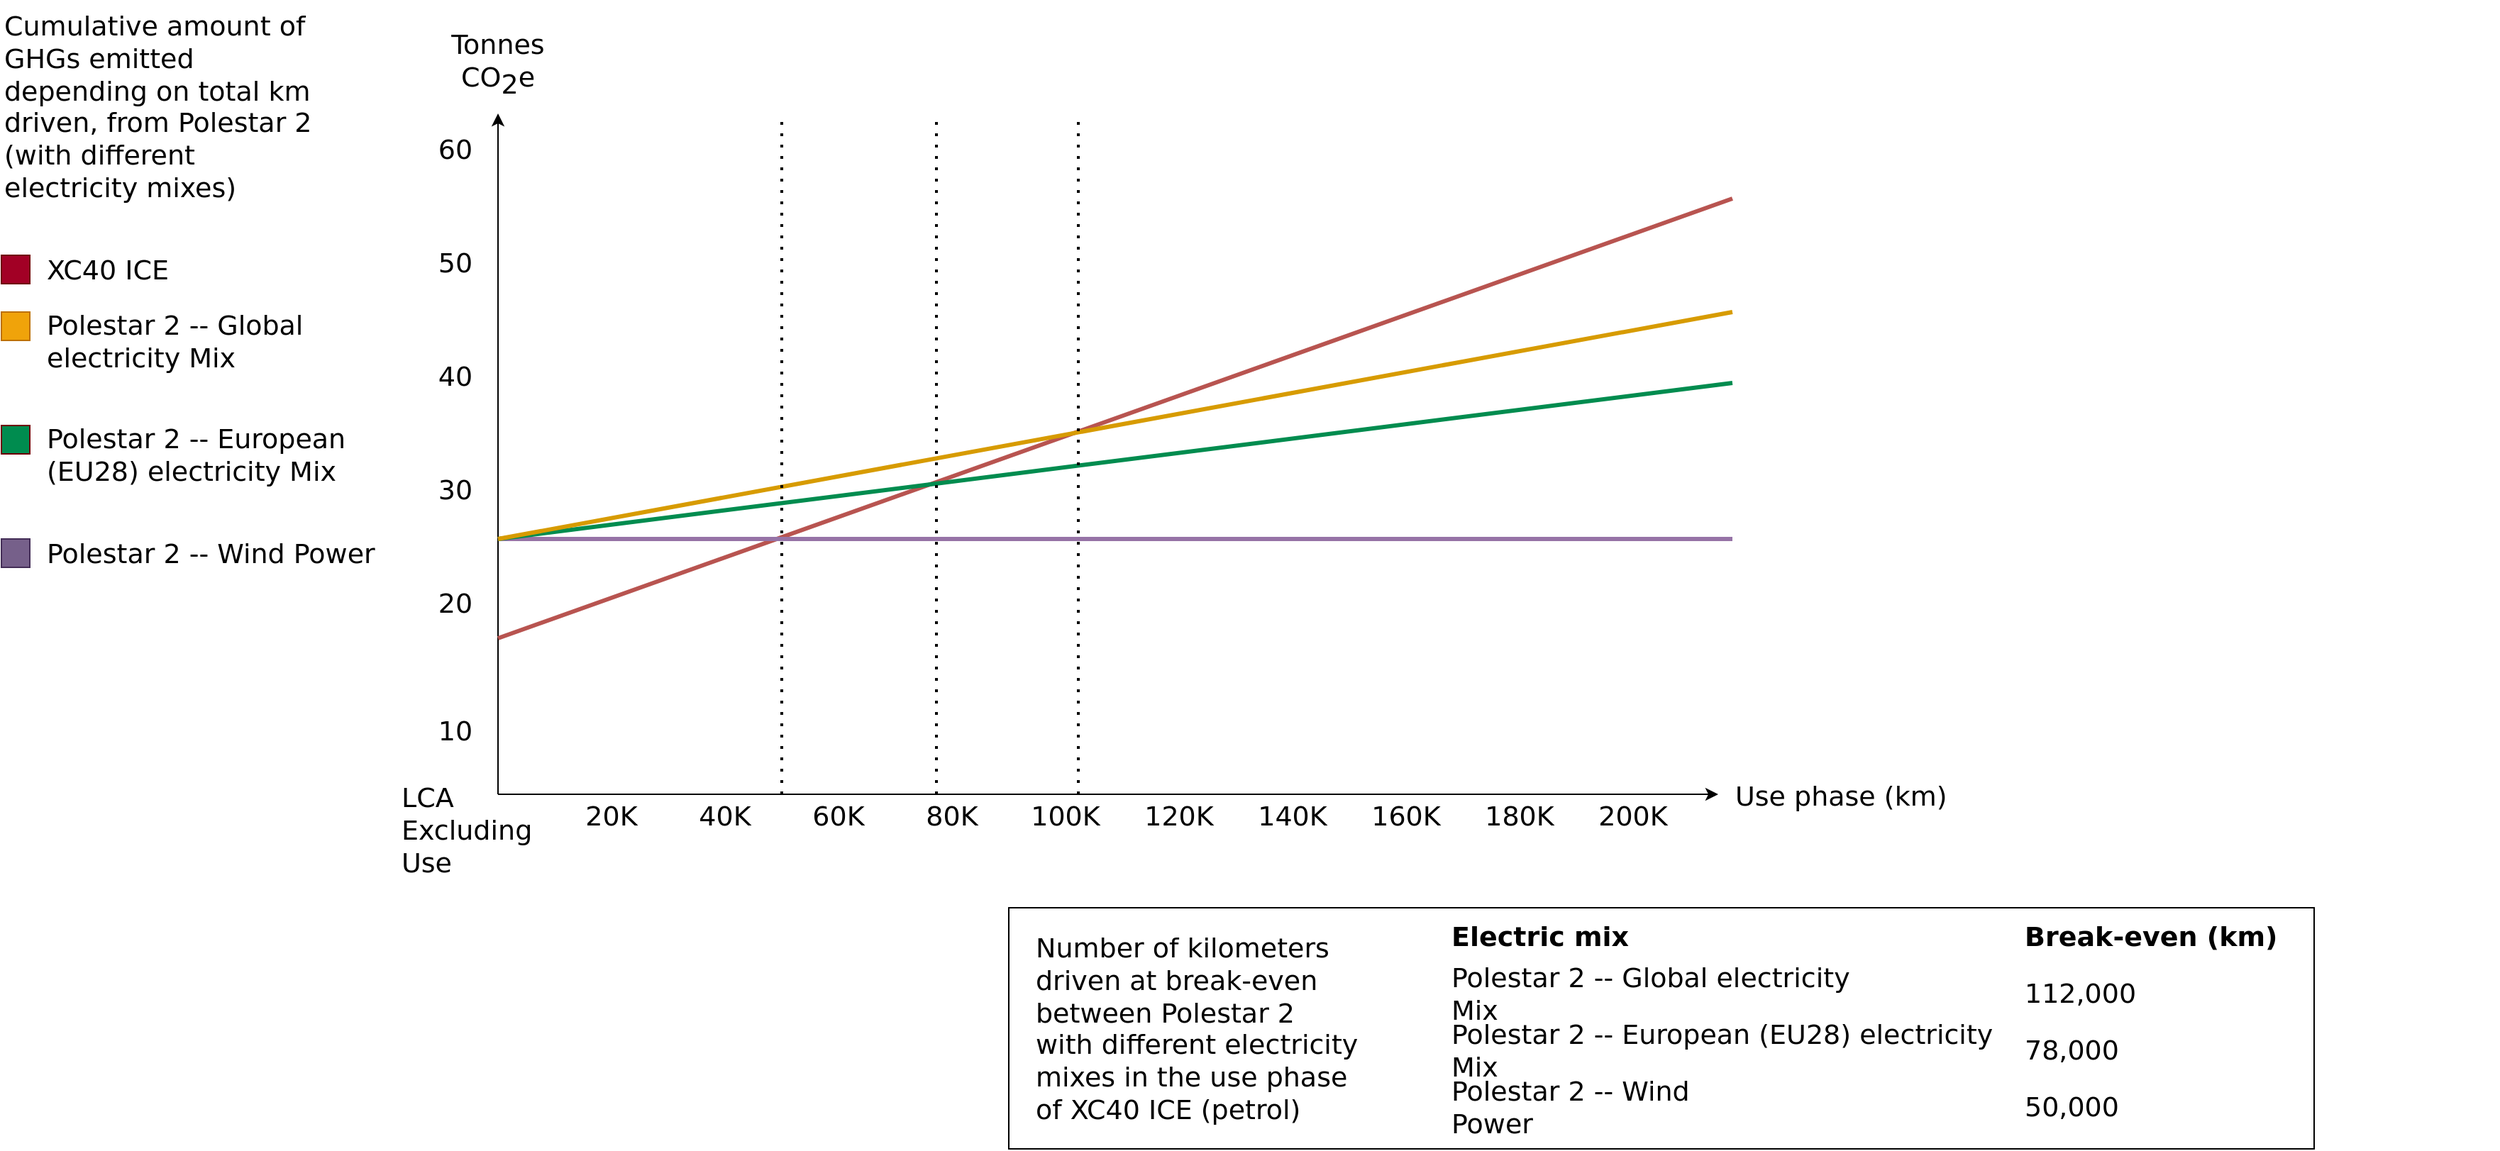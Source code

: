 <mxfile version="16.5.1" type="device"><diagram id="SXAIX8ZysimCTJPsSJ__" name="Page-1"><mxGraphModel dx="2563" dy="1644" grid="1" gridSize="10" guides="1" tooltips="1" connect="1" arrows="1" fold="1" page="1" pageScale="1" pageWidth="1169" pageHeight="827" math="0" shadow="0"><root><mxCell id="0"/><mxCell id="1" parent="0"/><mxCell id="tp0xQxlh4qkX9Lv0XAi3-1" value="" style="endArrow=classic;html=1;rounded=0;fontFamily=Dejavu Sans;" parent="1" edge="1"><mxGeometry width="50" height="50" relative="1" as="geometry"><mxPoint x="320" y="520" as="sourcePoint"/><mxPoint x="320" y="40" as="targetPoint"/></mxGeometry></mxCell><mxCell id="tp0xQxlh4qkX9Lv0XAi3-2" value="" style="endArrow=classic;html=1;rounded=0;" parent="1" edge="1"><mxGeometry width="50" height="50" relative="1" as="geometry"><mxPoint x="320" y="520" as="sourcePoint"/><mxPoint x="1180" y="520" as="targetPoint"/></mxGeometry></mxCell><mxCell id="tp0xQxlh4qkX9Lv0XAi3-4" value="Tonnes&lt;br style=&quot;font-size: 19px;&quot;&gt;CO&lt;sub style=&quot;font-size: 19px;&quot;&gt;2&lt;/sub&gt;e" style="text;html=1;strokeColor=none;fillColor=none;align=center;verticalAlign=middle;whiteSpace=wrap;rounded=0;fontSize=19;fontFamily=Dejavu Sans;" parent="1" vertex="1"><mxGeometry x="290" y="-10" width="60" height="30" as="geometry"/></mxCell><mxCell id="tp0xQxlh4qkX9Lv0XAi3-5" value="10" style="text;html=1;strokeColor=none;fillColor=none;align=center;verticalAlign=middle;whiteSpace=wrap;rounded=0;fontSize=19;fontFamily=Dejavu Sans;" parent="1" vertex="1"><mxGeometry x="260" y="460" width="60" height="30" as="geometry"/></mxCell><mxCell id="tp0xQxlh4qkX9Lv0XAi3-6" value="60" style="text;html=1;strokeColor=none;fillColor=none;align=center;verticalAlign=middle;whiteSpace=wrap;rounded=0;fontSize=19;fontFamily=Dejavu Sans;" parent="1" vertex="1"><mxGeometry x="260" y="50" width="60" height="30" as="geometry"/></mxCell><mxCell id="tp0xQxlh4qkX9Lv0XAi3-7" value="50" style="text;html=1;strokeColor=none;fillColor=none;align=center;verticalAlign=middle;whiteSpace=wrap;rounded=0;fontSize=19;fontFamily=Dejavu Sans;" parent="1" vertex="1"><mxGeometry x="260" y="130" width="60" height="30" as="geometry"/></mxCell><mxCell id="tp0xQxlh4qkX9Lv0XAi3-8" value="40" style="text;html=1;strokeColor=none;fillColor=none;align=center;verticalAlign=middle;whiteSpace=wrap;rounded=0;fontSize=19;fontFamily=Dejavu Sans;" parent="1" vertex="1"><mxGeometry x="260" y="210" width="60" height="30" as="geometry"/></mxCell><mxCell id="tp0xQxlh4qkX9Lv0XAi3-9" value="30" style="text;html=1;strokeColor=none;fillColor=none;align=center;verticalAlign=middle;whiteSpace=wrap;rounded=0;fontSize=19;fontFamily=Dejavu Sans;" parent="1" vertex="1"><mxGeometry x="260" y="290" width="60" height="30" as="geometry"/></mxCell><mxCell id="tp0xQxlh4qkX9Lv0XAi3-10" value="20" style="text;html=1;strokeColor=none;fillColor=none;align=center;verticalAlign=middle;whiteSpace=wrap;rounded=0;fontSize=19;fontFamily=Dejavu Sans;" parent="1" vertex="1"><mxGeometry x="260" y="370" width="60" height="30" as="geometry"/></mxCell><mxCell id="tp0xQxlh4qkX9Lv0XAi3-11" value="20K" style="text;html=1;strokeColor=none;fillColor=none;align=center;verticalAlign=middle;whiteSpace=wrap;rounded=0;fontSize=19;fontFamily=Dejavu Sans;" parent="1" vertex="1"><mxGeometry x="370" y="520" width="60" height="30" as="geometry"/></mxCell><mxCell id="tp0xQxlh4qkX9Lv0XAi3-12" value="40K" style="text;html=1;strokeColor=none;fillColor=none;align=center;verticalAlign=middle;whiteSpace=wrap;rounded=0;fontSize=19;fontFamily=Dejavu Sans;" parent="1" vertex="1"><mxGeometry x="450" y="520" width="60" height="30" as="geometry"/></mxCell><mxCell id="tp0xQxlh4qkX9Lv0XAi3-13" value="60K" style="text;html=1;strokeColor=none;fillColor=none;align=center;verticalAlign=middle;whiteSpace=wrap;rounded=0;fontSize=19;fontFamily=Dejavu Sans;" parent="1" vertex="1"><mxGeometry x="530" y="520" width="60" height="30" as="geometry"/></mxCell><mxCell id="tp0xQxlh4qkX9Lv0XAi3-14" value="80K" style="text;html=1;strokeColor=none;fillColor=none;align=center;verticalAlign=middle;whiteSpace=wrap;rounded=0;fontSize=19;fontFamily=Dejavu Sans;" parent="1" vertex="1"><mxGeometry x="610" y="520" width="60" height="30" as="geometry"/></mxCell><mxCell id="tp0xQxlh4qkX9Lv0XAi3-15" value="100K" style="text;html=1;strokeColor=none;fillColor=none;align=center;verticalAlign=middle;whiteSpace=wrap;rounded=0;fontSize=19;fontFamily=Dejavu Sans;" parent="1" vertex="1"><mxGeometry x="690" y="520" width="60" height="30" as="geometry"/></mxCell><mxCell id="tp0xQxlh4qkX9Lv0XAi3-16" value="120K" style="text;html=1;strokeColor=none;fillColor=none;align=center;verticalAlign=middle;whiteSpace=wrap;rounded=0;fontSize=19;fontFamily=Dejavu Sans;" parent="1" vertex="1"><mxGeometry x="770" y="520" width="60" height="30" as="geometry"/></mxCell><mxCell id="tp0xQxlh4qkX9Lv0XAi3-17" value="140K" style="text;html=1;strokeColor=none;fillColor=none;align=center;verticalAlign=middle;whiteSpace=wrap;rounded=0;fontSize=19;fontFamily=Dejavu Sans;" parent="1" vertex="1"><mxGeometry x="850" y="520" width="60" height="30" as="geometry"/></mxCell><mxCell id="tp0xQxlh4qkX9Lv0XAi3-18" value="160K" style="text;html=1;strokeColor=none;fillColor=none;align=center;verticalAlign=middle;whiteSpace=wrap;rounded=0;fontSize=19;fontFamily=Dejavu Sans;" parent="1" vertex="1"><mxGeometry x="930" y="520" width="60" height="30" as="geometry"/></mxCell><mxCell id="tp0xQxlh4qkX9Lv0XAi3-19" value="180K" style="text;html=1;strokeColor=none;fillColor=none;align=center;verticalAlign=middle;whiteSpace=wrap;rounded=0;fontSize=19;fontFamily=Dejavu Sans;" parent="1" vertex="1"><mxGeometry x="1010" y="520" width="60" height="30" as="geometry"/></mxCell><mxCell id="tp0xQxlh4qkX9Lv0XAi3-20" value="200K" style="text;html=1;strokeColor=none;fillColor=none;align=center;verticalAlign=middle;whiteSpace=wrap;rounded=0;fontSize=19;fontFamily=Dejavu Sans;" parent="1" vertex="1"><mxGeometry x="1090" y="520" width="60" height="30" as="geometry"/></mxCell><mxCell id="tp0xQxlh4qkX9Lv0XAi3-21" value="LCA Excluding Use" style="text;html=1;strokeColor=none;fillColor=none;align=left;verticalAlign=middle;whiteSpace=wrap;rounded=0;fontSize=19;fontFamily=Dejavu Sans;" parent="1" vertex="1"><mxGeometry x="250" y="530" width="60" height="30" as="geometry"/></mxCell><mxCell id="tp0xQxlh4qkX9Lv0XAi3-22" value="" style="endArrow=none;html=1;rounded=0;fontSize=19;fillColor=#f8cecc;strokeColor=#b85450;strokeWidth=3;" parent="1" edge="1"><mxGeometry width="50" height="50" relative="1" as="geometry"><mxPoint x="320" y="410" as="sourcePoint"/><mxPoint x="1190" y="100" as="targetPoint"/></mxGeometry></mxCell><mxCell id="tp0xQxlh4qkX9Lv0XAi3-23" value="" style="endArrow=none;html=1;rounded=0;fontSize=19;strokeColor=#9673a6;strokeWidth=3;fillColor=#e1d5e7;" parent="1" edge="1"><mxGeometry width="50" height="50" relative="1" as="geometry"><mxPoint x="320" y="340" as="sourcePoint"/><mxPoint x="1190" y="340" as="targetPoint"/></mxGeometry></mxCell><mxCell id="tp0xQxlh4qkX9Lv0XAi3-24" value="" style="endArrow=none;html=1;rounded=0;fontSize=19;strokeColor=#008C4F;strokeWidth=3;fillColor=#e1d5e7;" parent="1" edge="1"><mxGeometry width="50" height="50" relative="1" as="geometry"><mxPoint x="320" y="340" as="sourcePoint"/><mxPoint x="1190" y="230" as="targetPoint"/></mxGeometry></mxCell><mxCell id="tp0xQxlh4qkX9Lv0XAi3-25" value="" style="endArrow=none;html=1;rounded=0;fontSize=19;strokeColor=#d79b00;strokeWidth=3;fillColor=#ffe6cc;" parent="1" edge="1"><mxGeometry width="50" height="50" relative="1" as="geometry"><mxPoint x="320" y="340" as="sourcePoint"/><mxPoint x="1190" y="180" as="targetPoint"/></mxGeometry></mxCell><mxCell id="tp0xQxlh4qkX9Lv0XAi3-26" value="" style="endArrow=none;dashed=1;html=1;dashPattern=1 3;strokeWidth=2;rounded=0;fontSize=19;" parent="1" edge="1"><mxGeometry width="50" height="50" relative="1" as="geometry"><mxPoint x="520" y="520" as="sourcePoint"/><mxPoint x="520" y="40" as="targetPoint"/></mxGeometry></mxCell><mxCell id="tp0xQxlh4qkX9Lv0XAi3-27" value="" style="endArrow=none;dashed=1;html=1;dashPattern=1 3;strokeWidth=2;rounded=0;fontSize=19;" parent="1" edge="1"><mxGeometry width="50" height="50" relative="1" as="geometry"><mxPoint x="629" y="520" as="sourcePoint"/><mxPoint x="629" y="40" as="targetPoint"/></mxGeometry></mxCell><mxCell id="tp0xQxlh4qkX9Lv0XAi3-28" value="" style="endArrow=none;dashed=1;html=1;dashPattern=1 3;strokeWidth=2;rounded=0;fontSize=19;" parent="1" edge="1"><mxGeometry width="50" height="50" relative="1" as="geometry"><mxPoint x="729" y="520" as="sourcePoint"/><mxPoint x="729" y="40" as="targetPoint"/></mxGeometry></mxCell><mxCell id="tp0xQxlh4qkX9Lv0XAi3-30" value="Cumulative amount of GHGs emitted depending on total km driven, from Polestar 2 (with different electricity mixes)" style="text;html=1;strokeColor=none;fillColor=none;align=left;verticalAlign=top;whiteSpace=wrap;rounded=0;fontSize=19;fontFamily=Dejavu Sans;" parent="1" vertex="1"><mxGeometry x="-30" y="-40" width="230" height="290" as="geometry"/></mxCell><mxCell id="tp0xQxlh4qkX9Lv0XAi3-31" value="" style="whiteSpace=wrap;html=1;aspect=fixed;fontFamily=Dejavu Sans;fontSize=19;strokeColor=#6F0000;fillColor=#a20025;fontColor=#ffffff;" parent="1" vertex="1"><mxGeometry x="-30" y="140" width="20" height="20" as="geometry"/></mxCell><mxCell id="tp0xQxlh4qkX9Lv0XAi3-32" value="" style="whiteSpace=wrap;html=1;aspect=fixed;fontFamily=Dejavu Sans;fontSize=19;strokeColor=#BD7000;fillColor=#f0a30a;fontColor=#000000;" parent="1" vertex="1"><mxGeometry x="-30" y="180" width="20" height="20" as="geometry"/></mxCell><mxCell id="tp0xQxlh4qkX9Lv0XAi3-33" value="" style="whiteSpace=wrap;html=1;aspect=fixed;fontFamily=Dejavu Sans;fontSize=19;strokeColor=#6F0000;fillColor=#008C4F;fontColor=#ffffff;" parent="1" vertex="1"><mxGeometry x="-30" y="260" width="20" height="20" as="geometry"/></mxCell><mxCell id="tp0xQxlh4qkX9Lv0XAi3-34" value="" style="whiteSpace=wrap;html=1;aspect=fixed;fontFamily=Dejavu Sans;fontSize=19;strokeColor=#432D57;fillColor=#76608a;fontColor=#ffffff;" parent="1" vertex="1"><mxGeometry x="-30" y="340" width="20" height="20" as="geometry"/></mxCell><mxCell id="tp0xQxlh4qkX9Lv0XAi3-35" value="XC40 ICE" style="text;html=1;strokeColor=none;fillColor=none;align=left;verticalAlign=middle;whiteSpace=wrap;rounded=0;fontFamily=Dejavu Sans;fontSize=19;" parent="1" vertex="1"><mxGeometry y="135" width="180" height="30" as="geometry"/></mxCell><mxCell id="tp0xQxlh4qkX9Lv0XAi3-65" value="Polestar 2 -- Global electricity Mix" style="text;html=1;strokeColor=none;fillColor=none;align=left;verticalAlign=middle;whiteSpace=wrap;rounded=0;fontFamily=Dejavu Sans;fontSize=19;" parent="1" vertex="1"><mxGeometry y="190" width="270" height="20" as="geometry"/></mxCell><mxCell id="tp0xQxlh4qkX9Lv0XAi3-66" value="Polestar 2 -- European (EU28) electricity Mix" style="text;html=1;strokeColor=none;fillColor=none;align=left;verticalAlign=middle;whiteSpace=wrap;rounded=0;fontFamily=Dejavu Sans;fontSize=19;" parent="1" vertex="1"><mxGeometry y="270" width="230" height="20" as="geometry"/></mxCell><mxCell id="tp0xQxlh4qkX9Lv0XAi3-67" value="Polestar 2 -- Wind Power" style="text;html=1;strokeColor=none;fillColor=none;align=left;verticalAlign=middle;whiteSpace=wrap;rounded=0;fontFamily=Dejavu Sans;fontSize=19;" parent="1" vertex="1"><mxGeometry y="337.5" width="240" height="25" as="geometry"/></mxCell><mxCell id="BY7iLp7IDfpM-yG22bzn-2" value="Use phase (km)" style="text;html=1;strokeColor=none;fillColor=none;align=left;verticalAlign=middle;whiteSpace=wrap;rounded=0;fontSize=19;fontFamily=Dejavu Sans;" parent="1" vertex="1"><mxGeometry x="1190" y="506" width="160" height="30" as="geometry"/></mxCell><mxCell id="3qNkTbiiMhKGFj0fYuxG-1" value="" style="group" vertex="1" connectable="0" parent="1"><mxGeometry x="680" y="600" width="1050" height="170" as="geometry"/></mxCell><mxCell id="tp0xQxlh4qkX9Lv0XAi3-63" value="" style="rounded=0;whiteSpace=wrap;html=1;fontFamily=Dejavu Sans;fontSize=22;fillColor=none;" parent="3qNkTbiiMhKGFj0fYuxG-1" vertex="1"><mxGeometry width="920" height="170" as="geometry"/></mxCell><mxCell id="tp0xQxlh4qkX9Lv0XAi3-36" value="Polestar 2 -- Global electricity Mix" style="text;html=1;strokeColor=none;fillColor=none;align=left;verticalAlign=middle;whiteSpace=wrap;rounded=0;fontFamily=Dejavu Sans;fontSize=19;" parent="3qNkTbiiMhKGFj0fYuxG-1" vertex="1"><mxGeometry x="309.836" y="50" width="301.23" height="20" as="geometry"/></mxCell><mxCell id="tp0xQxlh4qkX9Lv0XAi3-37" value="Polestar 2 -- European (EU28) electricity Mix" style="text;html=1;strokeColor=none;fillColor=none;align=left;verticalAlign=middle;whiteSpace=wrap;rounded=0;fontFamily=Dejavu Sans;fontSize=19;" parent="3qNkTbiiMhKGFj0fYuxG-1" vertex="1"><mxGeometry x="309.836" y="90" width="387.295" height="20" as="geometry"/></mxCell><mxCell id="tp0xQxlh4qkX9Lv0XAi3-38" value="Polestar 2 -- Wind Power" style="text;html=1;strokeColor=none;fillColor=none;align=left;verticalAlign=middle;whiteSpace=wrap;rounded=0;fontFamily=Dejavu Sans;fontSize=19;" parent="3qNkTbiiMhKGFj0fYuxG-1" vertex="1"><mxGeometry x="309.836" y="127.5" width="206.557" height="25" as="geometry"/></mxCell><mxCell id="tp0xQxlh4qkX9Lv0XAi3-39" value="Number of kilometers driven at break-even between Polestar 2&lt;br&gt;with different electricity mixes in the use phase of XC40 ICE (petrol)" style="text;html=1;strokeColor=none;fillColor=none;align=left;verticalAlign=top;whiteSpace=wrap;rounded=0;fontSize=19;fontFamily=Dejavu Sans;" parent="3qNkTbiiMhKGFj0fYuxG-1" vertex="1"><mxGeometry x="17.21" y="10" width="232.79" height="160" as="geometry"/></mxCell><mxCell id="tp0xQxlh4qkX9Lv0XAi3-58" value="&lt;b&gt;Electric mix&lt;/b&gt;" style="text;html=1;strokeColor=none;fillColor=none;align=left;verticalAlign=middle;whiteSpace=wrap;rounded=0;fontFamily=Dejavu Sans;fontSize=19;" parent="3qNkTbiiMhKGFj0fYuxG-1" vertex="1"><mxGeometry x="309.836" y="10" width="301.23" height="20" as="geometry"/></mxCell><mxCell id="tp0xQxlh4qkX9Lv0XAi3-59" value="&lt;b&gt;Break-even (km)&lt;/b&gt;" style="text;html=1;strokeColor=none;fillColor=none;align=left;verticalAlign=middle;whiteSpace=wrap;rounded=0;fontFamily=Dejavu Sans;fontSize=19;" parent="3qNkTbiiMhKGFj0fYuxG-1" vertex="1"><mxGeometry x="714.344" y="10" width="301.23" height="20" as="geometry"/></mxCell><mxCell id="tp0xQxlh4qkX9Lv0XAi3-60" value="112,000" style="text;html=1;strokeColor=none;fillColor=none;align=left;verticalAlign=middle;whiteSpace=wrap;rounded=0;fontFamily=Dejavu Sans;fontSize=19;" parent="3qNkTbiiMhKGFj0fYuxG-1" vertex="1"><mxGeometry x="714.344" y="50" width="301.23" height="20" as="geometry"/></mxCell><mxCell id="tp0xQxlh4qkX9Lv0XAi3-61" value="78,000" style="text;html=1;strokeColor=none;fillColor=none;align=left;verticalAlign=middle;whiteSpace=wrap;rounded=0;fontFamily=Dejavu Sans;fontSize=19;" parent="3qNkTbiiMhKGFj0fYuxG-1" vertex="1"><mxGeometry x="714.344" y="90" width="301.23" height="20" as="geometry"/></mxCell><mxCell id="tp0xQxlh4qkX9Lv0XAi3-62" value="50,000" style="text;html=1;strokeColor=none;fillColor=none;align=left;verticalAlign=middle;whiteSpace=wrap;rounded=0;fontFamily=Dejavu Sans;fontSize=19;" parent="3qNkTbiiMhKGFj0fYuxG-1" vertex="1"><mxGeometry x="714.344" y="130" width="301.23" height="20" as="geometry"/></mxCell></root></mxGraphModel></diagram></mxfile>